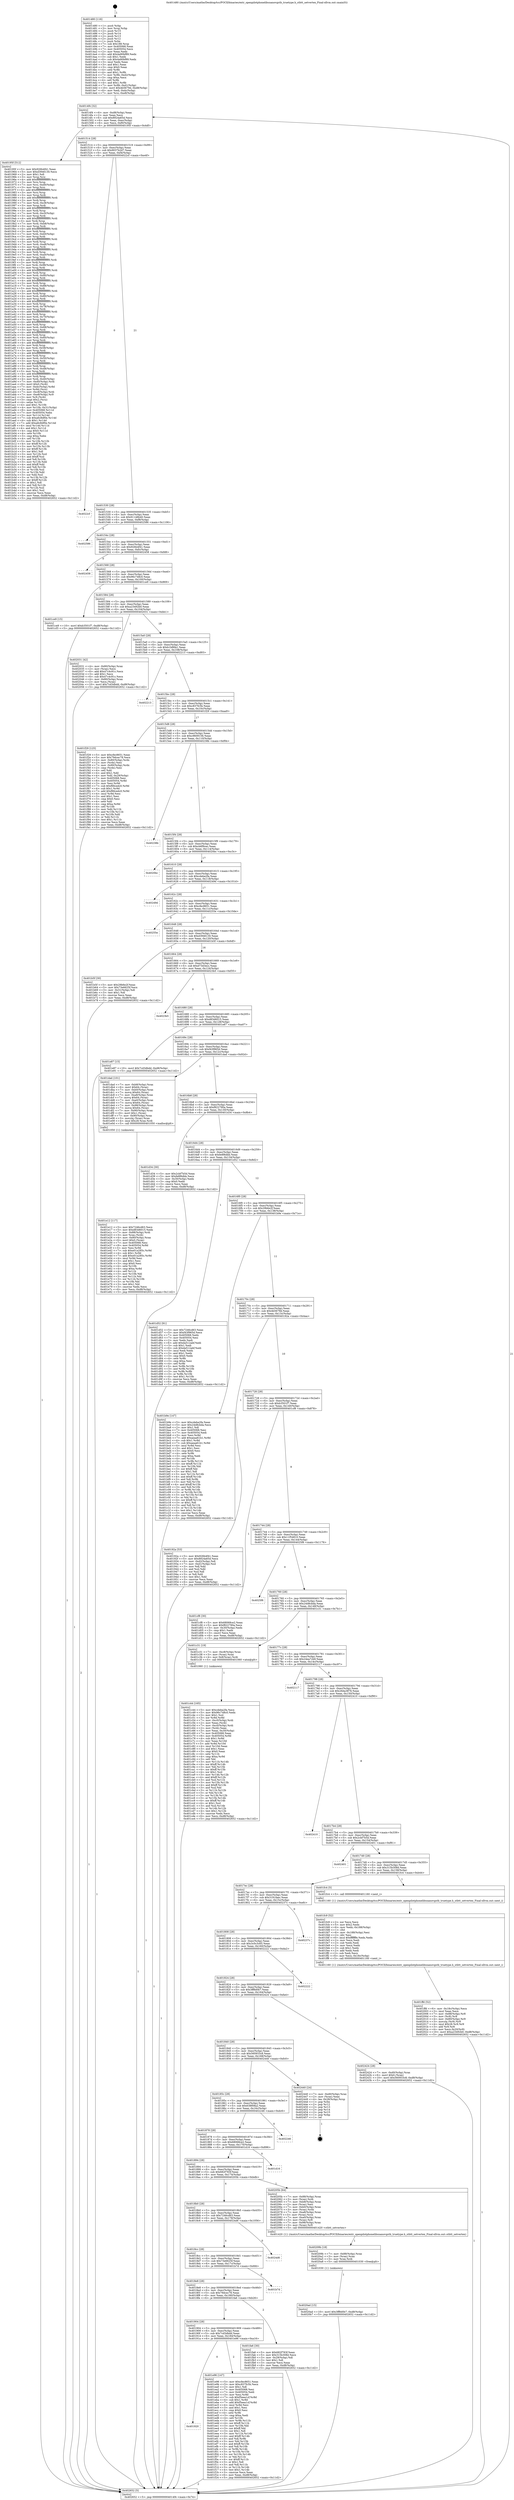 digraph "0x401480" {
  label = "0x401480 (/mnt/c/Users/mathe/Desktop/tcc/POCII/binaries/extr_openpilotphonelibsnanovgstb_truetype.h_stbtt_setvertex_Final-ollvm.out::main(0))"
  labelloc = "t"
  node[shape=record]

  Entry [label="",width=0.3,height=0.3,shape=circle,fillcolor=black,style=filled]
  "0x4014f4" [label="{
     0x4014f4 [32]\l
     | [instrs]\l
     &nbsp;&nbsp;0x4014f4 \<+6\>: mov -0xd8(%rbp),%eax\l
     &nbsp;&nbsp;0x4014fa \<+2\>: mov %eax,%ecx\l
     &nbsp;&nbsp;0x4014fc \<+6\>: sub $0x8924a65d,%ecx\l
     &nbsp;&nbsp;0x401502 \<+6\>: mov %eax,-0xec(%rbp)\l
     &nbsp;&nbsp;0x401508 \<+6\>: mov %ecx,-0xf0(%rbp)\l
     &nbsp;&nbsp;0x40150e \<+6\>: je 000000000040195f \<main+0x4df\>\l
  }"]
  "0x40195f" [label="{
     0x40195f [512]\l
     | [instrs]\l
     &nbsp;&nbsp;0x40195f \<+5\>: mov $0x926b4f41,%eax\l
     &nbsp;&nbsp;0x401964 \<+5\>: mov $0xd3946130,%ecx\l
     &nbsp;&nbsp;0x401969 \<+2\>: mov $0x1,%dl\l
     &nbsp;&nbsp;0x40196b \<+3\>: mov %rsp,%rsi\l
     &nbsp;&nbsp;0x40196e \<+4\>: add $0xfffffffffffffff0,%rsi\l
     &nbsp;&nbsp;0x401972 \<+3\>: mov %rsi,%rsp\l
     &nbsp;&nbsp;0x401975 \<+7\>: mov %rsi,-0xd0(%rbp)\l
     &nbsp;&nbsp;0x40197c \<+3\>: mov %rsp,%rsi\l
     &nbsp;&nbsp;0x40197f \<+4\>: add $0xfffffffffffffff0,%rsi\l
     &nbsp;&nbsp;0x401983 \<+3\>: mov %rsi,%rsp\l
     &nbsp;&nbsp;0x401986 \<+3\>: mov %rsp,%rdi\l
     &nbsp;&nbsp;0x401989 \<+4\>: add $0xfffffffffffffff0,%rdi\l
     &nbsp;&nbsp;0x40198d \<+3\>: mov %rdi,%rsp\l
     &nbsp;&nbsp;0x401990 \<+7\>: mov %rdi,-0xc8(%rbp)\l
     &nbsp;&nbsp;0x401997 \<+3\>: mov %rsp,%rdi\l
     &nbsp;&nbsp;0x40199a \<+4\>: add $0xfffffffffffffff0,%rdi\l
     &nbsp;&nbsp;0x40199e \<+3\>: mov %rdi,%rsp\l
     &nbsp;&nbsp;0x4019a1 \<+7\>: mov %rdi,-0xc0(%rbp)\l
     &nbsp;&nbsp;0x4019a8 \<+3\>: mov %rsp,%rdi\l
     &nbsp;&nbsp;0x4019ab \<+4\>: add $0xfffffffffffffff0,%rdi\l
     &nbsp;&nbsp;0x4019af \<+3\>: mov %rdi,%rsp\l
     &nbsp;&nbsp;0x4019b2 \<+7\>: mov %rdi,-0xb8(%rbp)\l
     &nbsp;&nbsp;0x4019b9 \<+3\>: mov %rsp,%rdi\l
     &nbsp;&nbsp;0x4019bc \<+4\>: add $0xfffffffffffffff0,%rdi\l
     &nbsp;&nbsp;0x4019c0 \<+3\>: mov %rdi,%rsp\l
     &nbsp;&nbsp;0x4019c3 \<+7\>: mov %rdi,-0xb0(%rbp)\l
     &nbsp;&nbsp;0x4019ca \<+3\>: mov %rsp,%rdi\l
     &nbsp;&nbsp;0x4019cd \<+4\>: add $0xfffffffffffffff0,%rdi\l
     &nbsp;&nbsp;0x4019d1 \<+3\>: mov %rdi,%rsp\l
     &nbsp;&nbsp;0x4019d4 \<+7\>: mov %rdi,-0xa8(%rbp)\l
     &nbsp;&nbsp;0x4019db \<+3\>: mov %rsp,%rdi\l
     &nbsp;&nbsp;0x4019de \<+4\>: add $0xfffffffffffffff0,%rdi\l
     &nbsp;&nbsp;0x4019e2 \<+3\>: mov %rdi,%rsp\l
     &nbsp;&nbsp;0x4019e5 \<+7\>: mov %rdi,-0xa0(%rbp)\l
     &nbsp;&nbsp;0x4019ec \<+3\>: mov %rsp,%rdi\l
     &nbsp;&nbsp;0x4019ef \<+4\>: add $0xfffffffffffffff0,%rdi\l
     &nbsp;&nbsp;0x4019f3 \<+3\>: mov %rdi,%rsp\l
     &nbsp;&nbsp;0x4019f6 \<+7\>: mov %rdi,-0x98(%rbp)\l
     &nbsp;&nbsp;0x4019fd \<+3\>: mov %rsp,%rdi\l
     &nbsp;&nbsp;0x401a00 \<+4\>: add $0xfffffffffffffff0,%rdi\l
     &nbsp;&nbsp;0x401a04 \<+3\>: mov %rdi,%rsp\l
     &nbsp;&nbsp;0x401a07 \<+7\>: mov %rdi,-0x90(%rbp)\l
     &nbsp;&nbsp;0x401a0e \<+3\>: mov %rsp,%rdi\l
     &nbsp;&nbsp;0x401a11 \<+4\>: add $0xfffffffffffffff0,%rdi\l
     &nbsp;&nbsp;0x401a15 \<+3\>: mov %rdi,%rsp\l
     &nbsp;&nbsp;0x401a18 \<+7\>: mov %rdi,-0x88(%rbp)\l
     &nbsp;&nbsp;0x401a1f \<+3\>: mov %rsp,%rdi\l
     &nbsp;&nbsp;0x401a22 \<+4\>: add $0xfffffffffffffff0,%rdi\l
     &nbsp;&nbsp;0x401a26 \<+3\>: mov %rdi,%rsp\l
     &nbsp;&nbsp;0x401a29 \<+4\>: mov %rdi,-0x80(%rbp)\l
     &nbsp;&nbsp;0x401a2d \<+3\>: mov %rsp,%rdi\l
     &nbsp;&nbsp;0x401a30 \<+4\>: add $0xfffffffffffffff0,%rdi\l
     &nbsp;&nbsp;0x401a34 \<+3\>: mov %rdi,%rsp\l
     &nbsp;&nbsp;0x401a37 \<+4\>: mov %rdi,-0x78(%rbp)\l
     &nbsp;&nbsp;0x401a3b \<+3\>: mov %rsp,%rdi\l
     &nbsp;&nbsp;0x401a3e \<+4\>: add $0xfffffffffffffff0,%rdi\l
     &nbsp;&nbsp;0x401a42 \<+3\>: mov %rdi,%rsp\l
     &nbsp;&nbsp;0x401a45 \<+4\>: mov %rdi,-0x70(%rbp)\l
     &nbsp;&nbsp;0x401a49 \<+3\>: mov %rsp,%rdi\l
     &nbsp;&nbsp;0x401a4c \<+4\>: add $0xfffffffffffffff0,%rdi\l
     &nbsp;&nbsp;0x401a50 \<+3\>: mov %rdi,%rsp\l
     &nbsp;&nbsp;0x401a53 \<+4\>: mov %rdi,-0x68(%rbp)\l
     &nbsp;&nbsp;0x401a57 \<+3\>: mov %rsp,%rdi\l
     &nbsp;&nbsp;0x401a5a \<+4\>: add $0xfffffffffffffff0,%rdi\l
     &nbsp;&nbsp;0x401a5e \<+3\>: mov %rdi,%rsp\l
     &nbsp;&nbsp;0x401a61 \<+4\>: mov %rdi,-0x60(%rbp)\l
     &nbsp;&nbsp;0x401a65 \<+3\>: mov %rsp,%rdi\l
     &nbsp;&nbsp;0x401a68 \<+4\>: add $0xfffffffffffffff0,%rdi\l
     &nbsp;&nbsp;0x401a6c \<+3\>: mov %rdi,%rsp\l
     &nbsp;&nbsp;0x401a6f \<+4\>: mov %rdi,-0x58(%rbp)\l
     &nbsp;&nbsp;0x401a73 \<+3\>: mov %rsp,%rdi\l
     &nbsp;&nbsp;0x401a76 \<+4\>: add $0xfffffffffffffff0,%rdi\l
     &nbsp;&nbsp;0x401a7a \<+3\>: mov %rdi,%rsp\l
     &nbsp;&nbsp;0x401a7d \<+4\>: mov %rdi,-0x50(%rbp)\l
     &nbsp;&nbsp;0x401a81 \<+3\>: mov %rsp,%rdi\l
     &nbsp;&nbsp;0x401a84 \<+4\>: add $0xfffffffffffffff0,%rdi\l
     &nbsp;&nbsp;0x401a88 \<+3\>: mov %rdi,%rsp\l
     &nbsp;&nbsp;0x401a8b \<+4\>: mov %rdi,-0x48(%rbp)\l
     &nbsp;&nbsp;0x401a8f \<+3\>: mov %rsp,%rdi\l
     &nbsp;&nbsp;0x401a92 \<+4\>: add $0xfffffffffffffff0,%rdi\l
     &nbsp;&nbsp;0x401a96 \<+3\>: mov %rdi,%rsp\l
     &nbsp;&nbsp;0x401a99 \<+4\>: mov %rdi,-0x40(%rbp)\l
     &nbsp;&nbsp;0x401a9d \<+7\>: mov -0xd0(%rbp),%rdi\l
     &nbsp;&nbsp;0x401aa4 \<+6\>: movl $0x0,(%rdi)\l
     &nbsp;&nbsp;0x401aaa \<+7\>: mov -0xdc(%rbp),%r8d\l
     &nbsp;&nbsp;0x401ab1 \<+3\>: mov %r8d,(%rsi)\l
     &nbsp;&nbsp;0x401ab4 \<+7\>: mov -0xc8(%rbp),%rdi\l
     &nbsp;&nbsp;0x401abb \<+7\>: mov -0xe8(%rbp),%r9\l
     &nbsp;&nbsp;0x401ac2 \<+3\>: mov %r9,(%rdi)\l
     &nbsp;&nbsp;0x401ac5 \<+3\>: cmpl $0x2,(%rsi)\l
     &nbsp;&nbsp;0x401ac8 \<+4\>: setne %r10b\l
     &nbsp;&nbsp;0x401acc \<+4\>: and $0x1,%r10b\l
     &nbsp;&nbsp;0x401ad0 \<+4\>: mov %r10b,-0x31(%rbp)\l
     &nbsp;&nbsp;0x401ad4 \<+8\>: mov 0x405068,%r11d\l
     &nbsp;&nbsp;0x401adc \<+7\>: mov 0x405054,%ebx\l
     &nbsp;&nbsp;0x401ae3 \<+3\>: mov %r11d,%r14d\l
     &nbsp;&nbsp;0x401ae6 \<+7\>: sub $0xa6c8df0e,%r14d\l
     &nbsp;&nbsp;0x401aed \<+4\>: sub $0x1,%r14d\l
     &nbsp;&nbsp;0x401af1 \<+7\>: add $0xa6c8df0e,%r14d\l
     &nbsp;&nbsp;0x401af8 \<+4\>: imul %r14d,%r11d\l
     &nbsp;&nbsp;0x401afc \<+4\>: and $0x1,%r11d\l
     &nbsp;&nbsp;0x401b00 \<+4\>: cmp $0x0,%r11d\l
     &nbsp;&nbsp;0x401b04 \<+4\>: sete %r10b\l
     &nbsp;&nbsp;0x401b08 \<+3\>: cmp $0xa,%ebx\l
     &nbsp;&nbsp;0x401b0b \<+4\>: setl %r15b\l
     &nbsp;&nbsp;0x401b0f \<+3\>: mov %r10b,%r12b\l
     &nbsp;&nbsp;0x401b12 \<+4\>: xor $0xff,%r12b\l
     &nbsp;&nbsp;0x401b16 \<+3\>: mov %r15b,%r13b\l
     &nbsp;&nbsp;0x401b19 \<+4\>: xor $0xff,%r13b\l
     &nbsp;&nbsp;0x401b1d \<+3\>: xor $0x1,%dl\l
     &nbsp;&nbsp;0x401b20 \<+3\>: mov %r12b,%sil\l
     &nbsp;&nbsp;0x401b23 \<+4\>: and $0xff,%sil\l
     &nbsp;&nbsp;0x401b27 \<+3\>: and %dl,%r10b\l
     &nbsp;&nbsp;0x401b2a \<+3\>: mov %r13b,%dil\l
     &nbsp;&nbsp;0x401b2d \<+4\>: and $0xff,%dil\l
     &nbsp;&nbsp;0x401b31 \<+3\>: and %dl,%r15b\l
     &nbsp;&nbsp;0x401b34 \<+3\>: or %r10b,%sil\l
     &nbsp;&nbsp;0x401b37 \<+3\>: or %r15b,%dil\l
     &nbsp;&nbsp;0x401b3a \<+3\>: xor %dil,%sil\l
     &nbsp;&nbsp;0x401b3d \<+3\>: or %r13b,%r12b\l
     &nbsp;&nbsp;0x401b40 \<+4\>: xor $0xff,%r12b\l
     &nbsp;&nbsp;0x401b44 \<+3\>: or $0x1,%dl\l
     &nbsp;&nbsp;0x401b47 \<+3\>: and %dl,%r12b\l
     &nbsp;&nbsp;0x401b4a \<+3\>: or %r12b,%sil\l
     &nbsp;&nbsp;0x401b4d \<+4\>: test $0x1,%sil\l
     &nbsp;&nbsp;0x401b51 \<+3\>: cmovne %ecx,%eax\l
     &nbsp;&nbsp;0x401b54 \<+6\>: mov %eax,-0xd8(%rbp)\l
     &nbsp;&nbsp;0x401b5a \<+5\>: jmp 0000000000402652 \<main+0x11d2\>\l
  }"]
  "0x401514" [label="{
     0x401514 [28]\l
     | [instrs]\l
     &nbsp;&nbsp;0x401514 \<+5\>: jmp 0000000000401519 \<main+0x99\>\l
     &nbsp;&nbsp;0x401519 \<+6\>: mov -0xec(%rbp),%eax\l
     &nbsp;&nbsp;0x40151f \<+5\>: sub $0x9037b2d7,%eax\l
     &nbsp;&nbsp;0x401524 \<+6\>: mov %eax,-0xf4(%rbp)\l
     &nbsp;&nbsp;0x40152a \<+6\>: je 00000000004022cf \<main+0xe4f\>\l
  }"]
  Exit [label="",width=0.3,height=0.3,shape=circle,fillcolor=black,style=filled,peripheries=2]
  "0x4022cf" [label="{
     0x4022cf\l
  }", style=dashed]
  "0x401530" [label="{
     0x401530 [28]\l
     | [instrs]\l
     &nbsp;&nbsp;0x401530 \<+5\>: jmp 0000000000401535 \<main+0xb5\>\l
     &nbsp;&nbsp;0x401535 \<+6\>: mov -0xec(%rbp),%eax\l
     &nbsp;&nbsp;0x40153b \<+5\>: sub $0x91148b40,%eax\l
     &nbsp;&nbsp;0x401540 \<+6\>: mov %eax,-0xf8(%rbp)\l
     &nbsp;&nbsp;0x401546 \<+6\>: je 0000000000402586 \<main+0x1106\>\l
  }"]
  "0x4020ad" [label="{
     0x4020ad [15]\l
     | [instrs]\l
     &nbsp;&nbsp;0x4020ad \<+10\>: movl $0x3ff8d0b7,-0xd8(%rbp)\l
     &nbsp;&nbsp;0x4020b7 \<+5\>: jmp 0000000000402652 \<main+0x11d2\>\l
  }"]
  "0x402586" [label="{
     0x402586\l
  }", style=dashed]
  "0x40154c" [label="{
     0x40154c [28]\l
     | [instrs]\l
     &nbsp;&nbsp;0x40154c \<+5\>: jmp 0000000000401551 \<main+0xd1\>\l
     &nbsp;&nbsp;0x401551 \<+6\>: mov -0xec(%rbp),%eax\l
     &nbsp;&nbsp;0x401557 \<+5\>: sub $0x926b4f41,%eax\l
     &nbsp;&nbsp;0x40155c \<+6\>: mov %eax,-0xfc(%rbp)\l
     &nbsp;&nbsp;0x401562 \<+6\>: je 0000000000402458 \<main+0xfd8\>\l
  }"]
  "0x40209b" [label="{
     0x40209b [18]\l
     | [instrs]\l
     &nbsp;&nbsp;0x40209b \<+7\>: mov -0x88(%rbp),%rax\l
     &nbsp;&nbsp;0x4020a2 \<+3\>: mov (%rax),%rax\l
     &nbsp;&nbsp;0x4020a5 \<+3\>: mov %rax,%rdi\l
     &nbsp;&nbsp;0x4020a8 \<+5\>: call 0000000000401030 \<free@plt\>\l
     | [calls]\l
     &nbsp;&nbsp;0x401030 \{1\} (unknown)\l
  }"]
  "0x402458" [label="{
     0x402458\l
  }", style=dashed]
  "0x401568" [label="{
     0x401568 [28]\l
     | [instrs]\l
     &nbsp;&nbsp;0x401568 \<+5\>: jmp 000000000040156d \<main+0xed\>\l
     &nbsp;&nbsp;0x40156d \<+6\>: mov -0xec(%rbp),%eax\l
     &nbsp;&nbsp;0x401573 \<+5\>: sub $0x96c748c0,%eax\l
     &nbsp;&nbsp;0x401578 \<+6\>: mov %eax,-0x100(%rbp)\l
     &nbsp;&nbsp;0x40157e \<+6\>: je 0000000000401ce9 \<main+0x869\>\l
  }"]
  "0x401ffd" [label="{
     0x401ffd [52]\l
     | [instrs]\l
     &nbsp;&nbsp;0x401ffd \<+6\>: mov -0x18c(%rbp),%ecx\l
     &nbsp;&nbsp;0x402003 \<+3\>: imul %eax,%ecx\l
     &nbsp;&nbsp;0x402006 \<+7\>: mov -0x88(%rbp),%r8\l
     &nbsp;&nbsp;0x40200d \<+3\>: mov (%r8),%r8\l
     &nbsp;&nbsp;0x402010 \<+4\>: mov -0x80(%rbp),%r9\l
     &nbsp;&nbsp;0x402014 \<+3\>: movslq (%r9),%r9\l
     &nbsp;&nbsp;0x402017 \<+4\>: imul $0x28,%r9,%r9\l
     &nbsp;&nbsp;0x40201b \<+3\>: add %r9,%r8\l
     &nbsp;&nbsp;0x40201e \<+4\>: mov %ecx,0x20(%r8)\l
     &nbsp;&nbsp;0x402022 \<+10\>: movl $0xa23492b0,-0xd8(%rbp)\l
     &nbsp;&nbsp;0x40202c \<+5\>: jmp 0000000000402652 \<main+0x11d2\>\l
  }"]
  "0x401ce9" [label="{
     0x401ce9 [15]\l
     | [instrs]\l
     &nbsp;&nbsp;0x401ce9 \<+10\>: movl $0xb3501f7,-0xd8(%rbp)\l
     &nbsp;&nbsp;0x401cf3 \<+5\>: jmp 0000000000402652 \<main+0x11d2\>\l
  }"]
  "0x401584" [label="{
     0x401584 [28]\l
     | [instrs]\l
     &nbsp;&nbsp;0x401584 \<+5\>: jmp 0000000000401589 \<main+0x109\>\l
     &nbsp;&nbsp;0x401589 \<+6\>: mov -0xec(%rbp),%eax\l
     &nbsp;&nbsp;0x40158f \<+5\>: sub $0xa23492b0,%eax\l
     &nbsp;&nbsp;0x401594 \<+6\>: mov %eax,-0x104(%rbp)\l
     &nbsp;&nbsp;0x40159a \<+6\>: je 0000000000402031 \<main+0xbb1\>\l
  }"]
  "0x401fc9" [label="{
     0x401fc9 [52]\l
     | [instrs]\l
     &nbsp;&nbsp;0x401fc9 \<+2\>: xor %ecx,%ecx\l
     &nbsp;&nbsp;0x401fcb \<+5\>: mov $0x2,%edx\l
     &nbsp;&nbsp;0x401fd0 \<+6\>: mov %edx,-0x188(%rbp)\l
     &nbsp;&nbsp;0x401fd6 \<+1\>: cltd\l
     &nbsp;&nbsp;0x401fd7 \<+6\>: mov -0x188(%rbp),%esi\l
     &nbsp;&nbsp;0x401fdd \<+2\>: idiv %esi\l
     &nbsp;&nbsp;0x401fdf \<+6\>: imul $0xfffffffe,%edx,%edx\l
     &nbsp;&nbsp;0x401fe5 \<+2\>: mov %ecx,%edi\l
     &nbsp;&nbsp;0x401fe7 \<+2\>: sub %edx,%edi\l
     &nbsp;&nbsp;0x401fe9 \<+2\>: mov %ecx,%edx\l
     &nbsp;&nbsp;0x401feb \<+3\>: sub $0x1,%edx\l
     &nbsp;&nbsp;0x401fee \<+2\>: add %edx,%edi\l
     &nbsp;&nbsp;0x401ff0 \<+2\>: sub %edi,%ecx\l
     &nbsp;&nbsp;0x401ff2 \<+6\>: mov %ecx,-0x18c(%rbp)\l
     &nbsp;&nbsp;0x401ff8 \<+5\>: call 0000000000401160 \<next_i\>\l
     | [calls]\l
     &nbsp;&nbsp;0x401160 \{1\} (/mnt/c/Users/mathe/Desktop/tcc/POCII/binaries/extr_openpilotphonelibsnanovgstb_truetype.h_stbtt_setvertex_Final-ollvm.out::next_i)\l
  }"]
  "0x402031" [label="{
     0x402031 [42]\l
     | [instrs]\l
     &nbsp;&nbsp;0x402031 \<+4\>: mov -0x80(%rbp),%rax\l
     &nbsp;&nbsp;0x402035 \<+2\>: mov (%rax),%ecx\l
     &nbsp;&nbsp;0x402037 \<+6\>: add $0x47c4c91c,%ecx\l
     &nbsp;&nbsp;0x40203d \<+3\>: add $0x1,%ecx\l
     &nbsp;&nbsp;0x402040 \<+6\>: sub $0x47c4c91c,%ecx\l
     &nbsp;&nbsp;0x402046 \<+4\>: mov -0x80(%rbp),%rax\l
     &nbsp;&nbsp;0x40204a \<+2\>: mov %ecx,(%rax)\l
     &nbsp;&nbsp;0x40204c \<+10\>: movl $0x7cd3dbdd,-0xd8(%rbp)\l
     &nbsp;&nbsp;0x402056 \<+5\>: jmp 0000000000402652 \<main+0x11d2\>\l
  }"]
  "0x4015a0" [label="{
     0x4015a0 [28]\l
     | [instrs]\l
     &nbsp;&nbsp;0x4015a0 \<+5\>: jmp 00000000004015a5 \<main+0x125\>\l
     &nbsp;&nbsp;0x4015a5 \<+6\>: mov -0xec(%rbp),%eax\l
     &nbsp;&nbsp;0x4015ab \<+5\>: sub $0xb1bf6fa1,%eax\l
     &nbsp;&nbsp;0x4015b0 \<+6\>: mov %eax,-0x108(%rbp)\l
     &nbsp;&nbsp;0x4015b6 \<+6\>: je 0000000000402213 \<main+0xd93\>\l
  }"]
  "0x401920" [label="{
     0x401920\l
  }", style=dashed]
  "0x402213" [label="{
     0x402213\l
  }", style=dashed]
  "0x4015bc" [label="{
     0x4015bc [28]\l
     | [instrs]\l
     &nbsp;&nbsp;0x4015bc \<+5\>: jmp 00000000004015c1 \<main+0x141\>\l
     &nbsp;&nbsp;0x4015c1 \<+6\>: mov -0xec(%rbp),%eax\l
     &nbsp;&nbsp;0x4015c7 \<+5\>: sub $0xc837fc5b,%eax\l
     &nbsp;&nbsp;0x4015cc \<+6\>: mov %eax,-0x10c(%rbp)\l
     &nbsp;&nbsp;0x4015d2 \<+6\>: je 0000000000401f29 \<main+0xaa9\>\l
  }"]
  "0x401e96" [label="{
     0x401e96 [147]\l
     | [instrs]\l
     &nbsp;&nbsp;0x401e96 \<+5\>: mov $0xcfec8651,%eax\l
     &nbsp;&nbsp;0x401e9b \<+5\>: mov $0xc837fc5b,%ecx\l
     &nbsp;&nbsp;0x401ea0 \<+2\>: mov $0x1,%dl\l
     &nbsp;&nbsp;0x401ea2 \<+7\>: mov 0x405068,%esi\l
     &nbsp;&nbsp;0x401ea9 \<+7\>: mov 0x405054,%edi\l
     &nbsp;&nbsp;0x401eb0 \<+3\>: mov %esi,%r8d\l
     &nbsp;&nbsp;0x401eb3 \<+7\>: sub $0xf5eea1cf,%r8d\l
     &nbsp;&nbsp;0x401eba \<+4\>: sub $0x1,%r8d\l
     &nbsp;&nbsp;0x401ebe \<+7\>: add $0xf5eea1cf,%r8d\l
     &nbsp;&nbsp;0x401ec5 \<+4\>: imul %r8d,%esi\l
     &nbsp;&nbsp;0x401ec9 \<+3\>: and $0x1,%esi\l
     &nbsp;&nbsp;0x401ecc \<+3\>: cmp $0x0,%esi\l
     &nbsp;&nbsp;0x401ecf \<+4\>: sete %r9b\l
     &nbsp;&nbsp;0x401ed3 \<+3\>: cmp $0xa,%edi\l
     &nbsp;&nbsp;0x401ed6 \<+4\>: setl %r10b\l
     &nbsp;&nbsp;0x401eda \<+3\>: mov %r9b,%r11b\l
     &nbsp;&nbsp;0x401edd \<+4\>: xor $0xff,%r11b\l
     &nbsp;&nbsp;0x401ee1 \<+3\>: mov %r10b,%bl\l
     &nbsp;&nbsp;0x401ee4 \<+3\>: xor $0xff,%bl\l
     &nbsp;&nbsp;0x401ee7 \<+3\>: xor $0x1,%dl\l
     &nbsp;&nbsp;0x401eea \<+3\>: mov %r11b,%r14b\l
     &nbsp;&nbsp;0x401eed \<+4\>: and $0xff,%r14b\l
     &nbsp;&nbsp;0x401ef1 \<+3\>: and %dl,%r9b\l
     &nbsp;&nbsp;0x401ef4 \<+3\>: mov %bl,%r15b\l
     &nbsp;&nbsp;0x401ef7 \<+4\>: and $0xff,%r15b\l
     &nbsp;&nbsp;0x401efb \<+3\>: and %dl,%r10b\l
     &nbsp;&nbsp;0x401efe \<+3\>: or %r9b,%r14b\l
     &nbsp;&nbsp;0x401f01 \<+3\>: or %r10b,%r15b\l
     &nbsp;&nbsp;0x401f04 \<+3\>: xor %r15b,%r14b\l
     &nbsp;&nbsp;0x401f07 \<+3\>: or %bl,%r11b\l
     &nbsp;&nbsp;0x401f0a \<+4\>: xor $0xff,%r11b\l
     &nbsp;&nbsp;0x401f0e \<+3\>: or $0x1,%dl\l
     &nbsp;&nbsp;0x401f11 \<+3\>: and %dl,%r11b\l
     &nbsp;&nbsp;0x401f14 \<+3\>: or %r11b,%r14b\l
     &nbsp;&nbsp;0x401f17 \<+4\>: test $0x1,%r14b\l
     &nbsp;&nbsp;0x401f1b \<+3\>: cmovne %ecx,%eax\l
     &nbsp;&nbsp;0x401f1e \<+6\>: mov %eax,-0xd8(%rbp)\l
     &nbsp;&nbsp;0x401f24 \<+5\>: jmp 0000000000402652 \<main+0x11d2\>\l
  }"]
  "0x401f29" [label="{
     0x401f29 [125]\l
     | [instrs]\l
     &nbsp;&nbsp;0x401f29 \<+5\>: mov $0xcfec8651,%eax\l
     &nbsp;&nbsp;0x401f2e \<+5\>: mov $0x79dcec78,%ecx\l
     &nbsp;&nbsp;0x401f33 \<+4\>: mov -0x80(%rbp),%rdx\l
     &nbsp;&nbsp;0x401f37 \<+2\>: mov (%rdx),%esi\l
     &nbsp;&nbsp;0x401f39 \<+7\>: mov -0x90(%rbp),%rdx\l
     &nbsp;&nbsp;0x401f40 \<+2\>: cmp (%rdx),%esi\l
     &nbsp;&nbsp;0x401f42 \<+4\>: setl %dil\l
     &nbsp;&nbsp;0x401f46 \<+4\>: and $0x1,%dil\l
     &nbsp;&nbsp;0x401f4a \<+4\>: mov %dil,-0x29(%rbp)\l
     &nbsp;&nbsp;0x401f4e \<+7\>: mov 0x405068,%esi\l
     &nbsp;&nbsp;0x401f55 \<+8\>: mov 0x405054,%r8d\l
     &nbsp;&nbsp;0x401f5d \<+3\>: mov %esi,%r9d\l
     &nbsp;&nbsp;0x401f60 \<+7\>: sub $0xf66cedc0,%r9d\l
     &nbsp;&nbsp;0x401f67 \<+4\>: sub $0x1,%r9d\l
     &nbsp;&nbsp;0x401f6b \<+7\>: add $0xf66cedc0,%r9d\l
     &nbsp;&nbsp;0x401f72 \<+4\>: imul %r9d,%esi\l
     &nbsp;&nbsp;0x401f76 \<+3\>: and $0x1,%esi\l
     &nbsp;&nbsp;0x401f79 \<+3\>: cmp $0x0,%esi\l
     &nbsp;&nbsp;0x401f7c \<+4\>: sete %dil\l
     &nbsp;&nbsp;0x401f80 \<+4\>: cmp $0xa,%r8d\l
     &nbsp;&nbsp;0x401f84 \<+4\>: setl %r10b\l
     &nbsp;&nbsp;0x401f88 \<+3\>: mov %dil,%r11b\l
     &nbsp;&nbsp;0x401f8b \<+3\>: and %r10b,%r11b\l
     &nbsp;&nbsp;0x401f8e \<+3\>: xor %r10b,%dil\l
     &nbsp;&nbsp;0x401f91 \<+3\>: or %dil,%r11b\l
     &nbsp;&nbsp;0x401f94 \<+4\>: test $0x1,%r11b\l
     &nbsp;&nbsp;0x401f98 \<+3\>: cmovne %ecx,%eax\l
     &nbsp;&nbsp;0x401f9b \<+6\>: mov %eax,-0xd8(%rbp)\l
     &nbsp;&nbsp;0x401fa1 \<+5\>: jmp 0000000000402652 \<main+0x11d2\>\l
  }"]
  "0x4015d8" [label="{
     0x4015d8 [28]\l
     | [instrs]\l
     &nbsp;&nbsp;0x4015d8 \<+5\>: jmp 00000000004015dd \<main+0x15d\>\l
     &nbsp;&nbsp;0x4015dd \<+6\>: mov -0xec(%rbp),%eax\l
     &nbsp;&nbsp;0x4015e3 \<+5\>: sub $0xc9609156,%eax\l
     &nbsp;&nbsp;0x4015e8 \<+6\>: mov %eax,-0x110(%rbp)\l
     &nbsp;&nbsp;0x4015ee \<+6\>: je 000000000040238b \<main+0xf0b\>\l
  }"]
  "0x401904" [label="{
     0x401904 [28]\l
     | [instrs]\l
     &nbsp;&nbsp;0x401904 \<+5\>: jmp 0000000000401909 \<main+0x489\>\l
     &nbsp;&nbsp;0x401909 \<+6\>: mov -0xec(%rbp),%eax\l
     &nbsp;&nbsp;0x40190f \<+5\>: sub $0x7cd3dbdd,%eax\l
     &nbsp;&nbsp;0x401914 \<+6\>: mov %eax,-0x184(%rbp)\l
     &nbsp;&nbsp;0x40191a \<+6\>: je 0000000000401e96 \<main+0xa16\>\l
  }"]
  "0x40238b" [label="{
     0x40238b\l
  }", style=dashed]
  "0x4015f4" [label="{
     0x4015f4 [28]\l
     | [instrs]\l
     &nbsp;&nbsp;0x4015f4 \<+5\>: jmp 00000000004015f9 \<main+0x179\>\l
     &nbsp;&nbsp;0x4015f9 \<+6\>: mov -0xec(%rbp),%eax\l
     &nbsp;&nbsp;0x4015ff \<+5\>: sub $0xcb6f9cec,%eax\l
     &nbsp;&nbsp;0x401604 \<+6\>: mov %eax,-0x114(%rbp)\l
     &nbsp;&nbsp;0x40160a \<+6\>: je 00000000004020bc \<main+0xc3c\>\l
  }"]
  "0x401fa6" [label="{
     0x401fa6 [30]\l
     | [instrs]\l
     &nbsp;&nbsp;0x401fa6 \<+5\>: mov $0x682f783f,%eax\l
     &nbsp;&nbsp;0x401fab \<+5\>: mov $0x315b308d,%ecx\l
     &nbsp;&nbsp;0x401fb0 \<+3\>: mov -0x29(%rbp),%dl\l
     &nbsp;&nbsp;0x401fb3 \<+3\>: test $0x1,%dl\l
     &nbsp;&nbsp;0x401fb6 \<+3\>: cmovne %ecx,%eax\l
     &nbsp;&nbsp;0x401fb9 \<+6\>: mov %eax,-0xd8(%rbp)\l
     &nbsp;&nbsp;0x401fbf \<+5\>: jmp 0000000000402652 \<main+0x11d2\>\l
  }"]
  "0x4020bc" [label="{
     0x4020bc\l
  }", style=dashed]
  "0x401610" [label="{
     0x401610 [28]\l
     | [instrs]\l
     &nbsp;&nbsp;0x401610 \<+5\>: jmp 0000000000401615 \<main+0x195\>\l
     &nbsp;&nbsp;0x401615 \<+6\>: mov -0xec(%rbp),%eax\l
     &nbsp;&nbsp;0x40161b \<+5\>: sub $0xcdeba2fa,%eax\l
     &nbsp;&nbsp;0x401620 \<+6\>: mov %eax,-0x118(%rbp)\l
     &nbsp;&nbsp;0x401626 \<+6\>: je 000000000040249d \<main+0x101d\>\l
  }"]
  "0x4018e8" [label="{
     0x4018e8 [28]\l
     | [instrs]\l
     &nbsp;&nbsp;0x4018e8 \<+5\>: jmp 00000000004018ed \<main+0x46d\>\l
     &nbsp;&nbsp;0x4018ed \<+6\>: mov -0xec(%rbp),%eax\l
     &nbsp;&nbsp;0x4018f3 \<+5\>: sub $0x79dcec78,%eax\l
     &nbsp;&nbsp;0x4018f8 \<+6\>: mov %eax,-0x180(%rbp)\l
     &nbsp;&nbsp;0x4018fe \<+6\>: je 0000000000401fa6 \<main+0xb26\>\l
  }"]
  "0x40249d" [label="{
     0x40249d\l
  }", style=dashed]
  "0x40162c" [label="{
     0x40162c [28]\l
     | [instrs]\l
     &nbsp;&nbsp;0x40162c \<+5\>: jmp 0000000000401631 \<main+0x1b1\>\l
     &nbsp;&nbsp;0x401631 \<+6\>: mov -0xec(%rbp),%eax\l
     &nbsp;&nbsp;0x401637 \<+5\>: sub $0xcfec8651,%eax\l
     &nbsp;&nbsp;0x40163c \<+6\>: mov %eax,-0x11c(%rbp)\l
     &nbsp;&nbsp;0x401642 \<+6\>: je 000000000040255e \<main+0x10de\>\l
  }"]
  "0x401b7d" [label="{
     0x401b7d\l
  }", style=dashed]
  "0x40255e" [label="{
     0x40255e\l
  }", style=dashed]
  "0x401648" [label="{
     0x401648 [28]\l
     | [instrs]\l
     &nbsp;&nbsp;0x401648 \<+5\>: jmp 000000000040164d \<main+0x1cd\>\l
     &nbsp;&nbsp;0x40164d \<+6\>: mov -0xec(%rbp),%eax\l
     &nbsp;&nbsp;0x401653 \<+5\>: sub $0xd3946130,%eax\l
     &nbsp;&nbsp;0x401658 \<+6\>: mov %eax,-0x120(%rbp)\l
     &nbsp;&nbsp;0x40165e \<+6\>: je 0000000000401b5f \<main+0x6df\>\l
  }"]
  "0x4018cc" [label="{
     0x4018cc [28]\l
     | [instrs]\l
     &nbsp;&nbsp;0x4018cc \<+5\>: jmp 00000000004018d1 \<main+0x451\>\l
     &nbsp;&nbsp;0x4018d1 \<+6\>: mov -0xec(%rbp),%eax\l
     &nbsp;&nbsp;0x4018d7 \<+5\>: sub $0x73e6625f,%eax\l
     &nbsp;&nbsp;0x4018dc \<+6\>: mov %eax,-0x17c(%rbp)\l
     &nbsp;&nbsp;0x4018e2 \<+6\>: je 0000000000401b7d \<main+0x6fd\>\l
  }"]
  "0x401b5f" [label="{
     0x401b5f [30]\l
     | [instrs]\l
     &nbsp;&nbsp;0x401b5f \<+5\>: mov $0x29b6e2f,%eax\l
     &nbsp;&nbsp;0x401b64 \<+5\>: mov $0x73e6625f,%ecx\l
     &nbsp;&nbsp;0x401b69 \<+3\>: mov -0x31(%rbp),%dl\l
     &nbsp;&nbsp;0x401b6c \<+3\>: test $0x1,%dl\l
     &nbsp;&nbsp;0x401b6f \<+3\>: cmovne %ecx,%eax\l
     &nbsp;&nbsp;0x401b72 \<+6\>: mov %eax,-0xd8(%rbp)\l
     &nbsp;&nbsp;0x401b78 \<+5\>: jmp 0000000000402652 \<main+0x11d2\>\l
  }"]
  "0x401664" [label="{
     0x401664 [28]\l
     | [instrs]\l
     &nbsp;&nbsp;0x401664 \<+5\>: jmp 0000000000401669 \<main+0x1e9\>\l
     &nbsp;&nbsp;0x401669 \<+6\>: mov -0xec(%rbp),%eax\l
     &nbsp;&nbsp;0x40166f \<+5\>: sub $0xd73d3ecc,%eax\l
     &nbsp;&nbsp;0x401674 \<+6\>: mov %eax,-0x124(%rbp)\l
     &nbsp;&nbsp;0x40167a \<+6\>: je 00000000004023b5 \<main+0xf35\>\l
  }"]
  "0x4024d6" [label="{
     0x4024d6\l
  }", style=dashed]
  "0x4023b5" [label="{
     0x4023b5\l
  }", style=dashed]
  "0x401680" [label="{
     0x401680 [28]\l
     | [instrs]\l
     &nbsp;&nbsp;0x401680 \<+5\>: jmp 0000000000401685 \<main+0x205\>\l
     &nbsp;&nbsp;0x401685 \<+6\>: mov -0xec(%rbp),%eax\l
     &nbsp;&nbsp;0x40168b \<+5\>: sub $0xd83d6015,%eax\l
     &nbsp;&nbsp;0x401690 \<+6\>: mov %eax,-0x128(%rbp)\l
     &nbsp;&nbsp;0x401696 \<+6\>: je 0000000000401e87 \<main+0xa07\>\l
  }"]
  "0x4018b0" [label="{
     0x4018b0 [28]\l
     | [instrs]\l
     &nbsp;&nbsp;0x4018b0 \<+5\>: jmp 00000000004018b5 \<main+0x435\>\l
     &nbsp;&nbsp;0x4018b5 \<+6\>: mov -0xec(%rbp),%eax\l
     &nbsp;&nbsp;0x4018bb \<+5\>: sub $0x7246cd63,%eax\l
     &nbsp;&nbsp;0x4018c0 \<+6\>: mov %eax,-0x178(%rbp)\l
     &nbsp;&nbsp;0x4018c6 \<+6\>: je 00000000004024d6 \<main+0x1056\>\l
  }"]
  "0x401e87" [label="{
     0x401e87 [15]\l
     | [instrs]\l
     &nbsp;&nbsp;0x401e87 \<+10\>: movl $0x7cd3dbdd,-0xd8(%rbp)\l
     &nbsp;&nbsp;0x401e91 \<+5\>: jmp 0000000000402652 \<main+0x11d2\>\l
  }"]
  "0x40169c" [label="{
     0x40169c [28]\l
     | [instrs]\l
     &nbsp;&nbsp;0x40169c \<+5\>: jmp 00000000004016a1 \<main+0x221\>\l
     &nbsp;&nbsp;0x4016a1 \<+6\>: mov -0xec(%rbp),%eax\l
     &nbsp;&nbsp;0x4016a7 \<+5\>: sub $0xf43f965d,%eax\l
     &nbsp;&nbsp;0x4016ac \<+6\>: mov %eax,-0x12c(%rbp)\l
     &nbsp;&nbsp;0x4016b2 \<+6\>: je 0000000000401dad \<main+0x92d\>\l
  }"]
  "0x40205b" [label="{
     0x40205b [64]\l
     | [instrs]\l
     &nbsp;&nbsp;0x40205b \<+7\>: mov -0x88(%rbp),%rax\l
     &nbsp;&nbsp;0x402062 \<+3\>: mov (%rax),%rdi\l
     &nbsp;&nbsp;0x402065 \<+7\>: mov -0xb8(%rbp),%rax\l
     &nbsp;&nbsp;0x40206c \<+2\>: mov (%rax),%esi\l
     &nbsp;&nbsp;0x40206e \<+7\>: mov -0xb0(%rbp),%rax\l
     &nbsp;&nbsp;0x402075 \<+3\>: mov (%rax),%rdx\l
     &nbsp;&nbsp;0x402078 \<+7\>: mov -0xa8(%rbp),%rax\l
     &nbsp;&nbsp;0x40207f \<+3\>: mov (%rax),%rcx\l
     &nbsp;&nbsp;0x402082 \<+7\>: mov -0xa0(%rbp),%rax\l
     &nbsp;&nbsp;0x402089 \<+3\>: mov (%rax),%r8\l
     &nbsp;&nbsp;0x40208c \<+7\>: mov -0x98(%rbp),%rax\l
     &nbsp;&nbsp;0x402093 \<+3\>: mov (%rax),%r9\l
     &nbsp;&nbsp;0x402096 \<+5\>: call 0000000000401420 \<stbtt_setvertex\>\l
     | [calls]\l
     &nbsp;&nbsp;0x401420 \{1\} (/mnt/c/Users/mathe/Desktop/tcc/POCII/binaries/extr_openpilotphonelibsnanovgstb_truetype.h_stbtt_setvertex_Final-ollvm.out::stbtt_setvertex)\l
  }"]
  "0x401dad" [label="{
     0x401dad [101]\l
     | [instrs]\l
     &nbsp;&nbsp;0x401dad \<+7\>: mov -0xb8(%rbp),%rax\l
     &nbsp;&nbsp;0x401db4 \<+6\>: movl $0x64,(%rax)\l
     &nbsp;&nbsp;0x401dba \<+7\>: mov -0xb0(%rbp),%rax\l
     &nbsp;&nbsp;0x401dc1 \<+7\>: movq $0x64,(%rax)\l
     &nbsp;&nbsp;0x401dc8 \<+7\>: mov -0xa8(%rbp),%rax\l
     &nbsp;&nbsp;0x401dcf \<+7\>: movq $0x64,(%rax)\l
     &nbsp;&nbsp;0x401dd6 \<+7\>: mov -0xa0(%rbp),%rax\l
     &nbsp;&nbsp;0x401ddd \<+7\>: movq $0x64,(%rax)\l
     &nbsp;&nbsp;0x401de4 \<+7\>: mov -0x98(%rbp),%rax\l
     &nbsp;&nbsp;0x401deb \<+7\>: movq $0x64,(%rax)\l
     &nbsp;&nbsp;0x401df2 \<+7\>: mov -0x90(%rbp),%rax\l
     &nbsp;&nbsp;0x401df9 \<+6\>: movl $0x1,(%rax)\l
     &nbsp;&nbsp;0x401dff \<+7\>: mov -0x90(%rbp),%rax\l
     &nbsp;&nbsp;0x401e06 \<+3\>: movslq (%rax),%rax\l
     &nbsp;&nbsp;0x401e09 \<+4\>: imul $0x28,%rax,%rdi\l
     &nbsp;&nbsp;0x401e0d \<+5\>: call 0000000000401050 \<malloc@plt\>\l
     | [calls]\l
     &nbsp;&nbsp;0x401050 \{1\} (unknown)\l
  }"]
  "0x4016b8" [label="{
     0x4016b8 [28]\l
     | [instrs]\l
     &nbsp;&nbsp;0x4016b8 \<+5\>: jmp 00000000004016bd \<main+0x23d\>\l
     &nbsp;&nbsp;0x4016bd \<+6\>: mov -0xec(%rbp),%eax\l
     &nbsp;&nbsp;0x4016c3 \<+5\>: sub $0xf822790a,%eax\l
     &nbsp;&nbsp;0x4016c8 \<+6\>: mov %eax,-0x130(%rbp)\l
     &nbsp;&nbsp;0x4016ce \<+6\>: je 0000000000401d34 \<main+0x8b4\>\l
  }"]
  "0x401894" [label="{
     0x401894 [28]\l
     | [instrs]\l
     &nbsp;&nbsp;0x401894 \<+5\>: jmp 0000000000401899 \<main+0x419\>\l
     &nbsp;&nbsp;0x401899 \<+6\>: mov -0xec(%rbp),%eax\l
     &nbsp;&nbsp;0x40189f \<+5\>: sub $0x682f783f,%eax\l
     &nbsp;&nbsp;0x4018a4 \<+6\>: mov %eax,-0x174(%rbp)\l
     &nbsp;&nbsp;0x4018aa \<+6\>: je 000000000040205b \<main+0xbdb\>\l
  }"]
  "0x401d34" [label="{
     0x401d34 [30]\l
     | [instrs]\l
     &nbsp;&nbsp;0x401d34 \<+5\>: mov $0x2cbf7b5d,%eax\l
     &nbsp;&nbsp;0x401d39 \<+5\>: mov $0xfe8f6dbb,%ecx\l
     &nbsp;&nbsp;0x401d3e \<+3\>: mov -0x30(%rbp),%edx\l
     &nbsp;&nbsp;0x401d41 \<+3\>: cmp $0x0,%edx\l
     &nbsp;&nbsp;0x401d44 \<+3\>: cmove %ecx,%eax\l
     &nbsp;&nbsp;0x401d47 \<+6\>: mov %eax,-0xd8(%rbp)\l
     &nbsp;&nbsp;0x401d4d \<+5\>: jmp 0000000000402652 \<main+0x11d2\>\l
  }"]
  "0x4016d4" [label="{
     0x4016d4 [28]\l
     | [instrs]\l
     &nbsp;&nbsp;0x4016d4 \<+5\>: jmp 00000000004016d9 \<main+0x259\>\l
     &nbsp;&nbsp;0x4016d9 \<+6\>: mov -0xec(%rbp),%eax\l
     &nbsp;&nbsp;0x4016df \<+5\>: sub $0xfe8f6dbb,%eax\l
     &nbsp;&nbsp;0x4016e4 \<+6\>: mov %eax,-0x134(%rbp)\l
     &nbsp;&nbsp;0x4016ea \<+6\>: je 0000000000401d52 \<main+0x8d2\>\l
  }"]
  "0x401d16" [label="{
     0x401d16\l
  }", style=dashed]
  "0x401d52" [label="{
     0x401d52 [91]\l
     | [instrs]\l
     &nbsp;&nbsp;0x401d52 \<+5\>: mov $0x7246cd63,%eax\l
     &nbsp;&nbsp;0x401d57 \<+5\>: mov $0xf43f965d,%ecx\l
     &nbsp;&nbsp;0x401d5c \<+7\>: mov 0x405068,%edx\l
     &nbsp;&nbsp;0x401d63 \<+7\>: mov 0x405054,%esi\l
     &nbsp;&nbsp;0x401d6a \<+2\>: mov %edx,%edi\l
     &nbsp;&nbsp;0x401d6c \<+6\>: add $0xda512abf,%edi\l
     &nbsp;&nbsp;0x401d72 \<+3\>: sub $0x1,%edi\l
     &nbsp;&nbsp;0x401d75 \<+6\>: sub $0xda512abf,%edi\l
     &nbsp;&nbsp;0x401d7b \<+3\>: imul %edi,%edx\l
     &nbsp;&nbsp;0x401d7e \<+3\>: and $0x1,%edx\l
     &nbsp;&nbsp;0x401d81 \<+3\>: cmp $0x0,%edx\l
     &nbsp;&nbsp;0x401d84 \<+4\>: sete %r8b\l
     &nbsp;&nbsp;0x401d88 \<+3\>: cmp $0xa,%esi\l
     &nbsp;&nbsp;0x401d8b \<+4\>: setl %r9b\l
     &nbsp;&nbsp;0x401d8f \<+3\>: mov %r8b,%r10b\l
     &nbsp;&nbsp;0x401d92 \<+3\>: and %r9b,%r10b\l
     &nbsp;&nbsp;0x401d95 \<+3\>: xor %r9b,%r8b\l
     &nbsp;&nbsp;0x401d98 \<+3\>: or %r8b,%r10b\l
     &nbsp;&nbsp;0x401d9b \<+4\>: test $0x1,%r10b\l
     &nbsp;&nbsp;0x401d9f \<+3\>: cmovne %ecx,%eax\l
     &nbsp;&nbsp;0x401da2 \<+6\>: mov %eax,-0xd8(%rbp)\l
     &nbsp;&nbsp;0x401da8 \<+5\>: jmp 0000000000402652 \<main+0x11d2\>\l
  }"]
  "0x4016f0" [label="{
     0x4016f0 [28]\l
     | [instrs]\l
     &nbsp;&nbsp;0x4016f0 \<+5\>: jmp 00000000004016f5 \<main+0x275\>\l
     &nbsp;&nbsp;0x4016f5 \<+6\>: mov -0xec(%rbp),%eax\l
     &nbsp;&nbsp;0x4016fb \<+5\>: sub $0x29b6e2f,%eax\l
     &nbsp;&nbsp;0x401700 \<+6\>: mov %eax,-0x138(%rbp)\l
     &nbsp;&nbsp;0x401706 \<+6\>: je 0000000000401b9e \<main+0x71e\>\l
  }"]
  "0x401878" [label="{
     0x401878 [28]\l
     | [instrs]\l
     &nbsp;&nbsp;0x401878 \<+5\>: jmp 000000000040187d \<main+0x3fd\>\l
     &nbsp;&nbsp;0x40187d \<+6\>: mov -0xec(%rbp),%eax\l
     &nbsp;&nbsp;0x401883 \<+5\>: sub $0x68068ce2,%eax\l
     &nbsp;&nbsp;0x401888 \<+6\>: mov %eax,-0x170(%rbp)\l
     &nbsp;&nbsp;0x40188e \<+6\>: je 0000000000401d16 \<main+0x896\>\l
  }"]
  "0x401b9e" [label="{
     0x401b9e [147]\l
     | [instrs]\l
     &nbsp;&nbsp;0x401b9e \<+5\>: mov $0xcdeba2fa,%eax\l
     &nbsp;&nbsp;0x401ba3 \<+5\>: mov $0x24d8cbda,%ecx\l
     &nbsp;&nbsp;0x401ba8 \<+2\>: mov $0x1,%dl\l
     &nbsp;&nbsp;0x401baa \<+7\>: mov 0x405068,%esi\l
     &nbsp;&nbsp;0x401bb1 \<+7\>: mov 0x405054,%edi\l
     &nbsp;&nbsp;0x401bb8 \<+3\>: mov %esi,%r8d\l
     &nbsp;&nbsp;0x401bbb \<+7\>: add $0xaeaa61b1,%r8d\l
     &nbsp;&nbsp;0x401bc2 \<+4\>: sub $0x1,%r8d\l
     &nbsp;&nbsp;0x401bc6 \<+7\>: sub $0xaeaa61b1,%r8d\l
     &nbsp;&nbsp;0x401bcd \<+4\>: imul %r8d,%esi\l
     &nbsp;&nbsp;0x401bd1 \<+3\>: and $0x1,%esi\l
     &nbsp;&nbsp;0x401bd4 \<+3\>: cmp $0x0,%esi\l
     &nbsp;&nbsp;0x401bd7 \<+4\>: sete %r9b\l
     &nbsp;&nbsp;0x401bdb \<+3\>: cmp $0xa,%edi\l
     &nbsp;&nbsp;0x401bde \<+4\>: setl %r10b\l
     &nbsp;&nbsp;0x401be2 \<+3\>: mov %r9b,%r11b\l
     &nbsp;&nbsp;0x401be5 \<+4\>: xor $0xff,%r11b\l
     &nbsp;&nbsp;0x401be9 \<+3\>: mov %r10b,%bl\l
     &nbsp;&nbsp;0x401bec \<+3\>: xor $0xff,%bl\l
     &nbsp;&nbsp;0x401bef \<+3\>: xor $0x1,%dl\l
     &nbsp;&nbsp;0x401bf2 \<+3\>: mov %r11b,%r14b\l
     &nbsp;&nbsp;0x401bf5 \<+4\>: and $0xff,%r14b\l
     &nbsp;&nbsp;0x401bf9 \<+3\>: and %dl,%r9b\l
     &nbsp;&nbsp;0x401bfc \<+3\>: mov %bl,%r15b\l
     &nbsp;&nbsp;0x401bff \<+4\>: and $0xff,%r15b\l
     &nbsp;&nbsp;0x401c03 \<+3\>: and %dl,%r10b\l
     &nbsp;&nbsp;0x401c06 \<+3\>: or %r9b,%r14b\l
     &nbsp;&nbsp;0x401c09 \<+3\>: or %r10b,%r15b\l
     &nbsp;&nbsp;0x401c0c \<+3\>: xor %r15b,%r14b\l
     &nbsp;&nbsp;0x401c0f \<+3\>: or %bl,%r11b\l
     &nbsp;&nbsp;0x401c12 \<+4\>: xor $0xff,%r11b\l
     &nbsp;&nbsp;0x401c16 \<+3\>: or $0x1,%dl\l
     &nbsp;&nbsp;0x401c19 \<+3\>: and %dl,%r11b\l
     &nbsp;&nbsp;0x401c1c \<+3\>: or %r11b,%r14b\l
     &nbsp;&nbsp;0x401c1f \<+4\>: test $0x1,%r14b\l
     &nbsp;&nbsp;0x401c23 \<+3\>: cmovne %ecx,%eax\l
     &nbsp;&nbsp;0x401c26 \<+6\>: mov %eax,-0xd8(%rbp)\l
     &nbsp;&nbsp;0x401c2c \<+5\>: jmp 0000000000402652 \<main+0x11d2\>\l
  }"]
  "0x40170c" [label="{
     0x40170c [28]\l
     | [instrs]\l
     &nbsp;&nbsp;0x40170c \<+5\>: jmp 0000000000401711 \<main+0x291\>\l
     &nbsp;&nbsp;0x401711 \<+6\>: mov -0xec(%rbp),%eax\l
     &nbsp;&nbsp;0x401717 \<+5\>: sub $0x4b5679d,%eax\l
     &nbsp;&nbsp;0x40171c \<+6\>: mov %eax,-0x13c(%rbp)\l
     &nbsp;&nbsp;0x401722 \<+6\>: je 000000000040192a \<main+0x4aa\>\l
  }"]
  "0x402246" [label="{
     0x402246\l
  }", style=dashed]
  "0x40192a" [label="{
     0x40192a [53]\l
     | [instrs]\l
     &nbsp;&nbsp;0x40192a \<+5\>: mov $0x926b4f41,%eax\l
     &nbsp;&nbsp;0x40192f \<+5\>: mov $0x8924a65d,%ecx\l
     &nbsp;&nbsp;0x401934 \<+6\>: mov -0xd2(%rbp),%dl\l
     &nbsp;&nbsp;0x40193a \<+7\>: mov -0xd1(%rbp),%sil\l
     &nbsp;&nbsp;0x401941 \<+3\>: mov %dl,%dil\l
     &nbsp;&nbsp;0x401944 \<+3\>: and %sil,%dil\l
     &nbsp;&nbsp;0x401947 \<+3\>: xor %sil,%dl\l
     &nbsp;&nbsp;0x40194a \<+3\>: or %dl,%dil\l
     &nbsp;&nbsp;0x40194d \<+4\>: test $0x1,%dil\l
     &nbsp;&nbsp;0x401951 \<+3\>: cmovne %ecx,%eax\l
     &nbsp;&nbsp;0x401954 \<+6\>: mov %eax,-0xd8(%rbp)\l
     &nbsp;&nbsp;0x40195a \<+5\>: jmp 0000000000402652 \<main+0x11d2\>\l
  }"]
  "0x401728" [label="{
     0x401728 [28]\l
     | [instrs]\l
     &nbsp;&nbsp;0x401728 \<+5\>: jmp 000000000040172d \<main+0x2ad\>\l
     &nbsp;&nbsp;0x40172d \<+6\>: mov -0xec(%rbp),%eax\l
     &nbsp;&nbsp;0x401733 \<+5\>: sub $0xb3501f7,%eax\l
     &nbsp;&nbsp;0x401738 \<+6\>: mov %eax,-0x140(%rbp)\l
     &nbsp;&nbsp;0x40173e \<+6\>: je 0000000000401cf8 \<main+0x878\>\l
  }"]
  "0x402652" [label="{
     0x402652 [5]\l
     | [instrs]\l
     &nbsp;&nbsp;0x402652 \<+5\>: jmp 00000000004014f4 \<main+0x74\>\l
  }"]
  "0x401480" [label="{
     0x401480 [116]\l
     | [instrs]\l
     &nbsp;&nbsp;0x401480 \<+1\>: push %rbp\l
     &nbsp;&nbsp;0x401481 \<+3\>: mov %rsp,%rbp\l
     &nbsp;&nbsp;0x401484 \<+2\>: push %r15\l
     &nbsp;&nbsp;0x401486 \<+2\>: push %r14\l
     &nbsp;&nbsp;0x401488 \<+2\>: push %r13\l
     &nbsp;&nbsp;0x40148a \<+2\>: push %r12\l
     &nbsp;&nbsp;0x40148c \<+1\>: push %rbx\l
     &nbsp;&nbsp;0x40148d \<+7\>: sub $0x188,%rsp\l
     &nbsp;&nbsp;0x401494 \<+7\>: mov 0x405068,%eax\l
     &nbsp;&nbsp;0x40149b \<+7\>: mov 0x405054,%ecx\l
     &nbsp;&nbsp;0x4014a2 \<+2\>: mov %eax,%edx\l
     &nbsp;&nbsp;0x4014a4 \<+6\>: add $0x4a90bf89,%edx\l
     &nbsp;&nbsp;0x4014aa \<+3\>: sub $0x1,%edx\l
     &nbsp;&nbsp;0x4014ad \<+6\>: sub $0x4a90bf89,%edx\l
     &nbsp;&nbsp;0x4014b3 \<+3\>: imul %edx,%eax\l
     &nbsp;&nbsp;0x4014b6 \<+3\>: and $0x1,%eax\l
     &nbsp;&nbsp;0x4014b9 \<+3\>: cmp $0x0,%eax\l
     &nbsp;&nbsp;0x4014bc \<+4\>: sete %r8b\l
     &nbsp;&nbsp;0x4014c0 \<+4\>: and $0x1,%r8b\l
     &nbsp;&nbsp;0x4014c4 \<+7\>: mov %r8b,-0xd2(%rbp)\l
     &nbsp;&nbsp;0x4014cb \<+3\>: cmp $0xa,%ecx\l
     &nbsp;&nbsp;0x4014ce \<+4\>: setl %r8b\l
     &nbsp;&nbsp;0x4014d2 \<+4\>: and $0x1,%r8b\l
     &nbsp;&nbsp;0x4014d6 \<+7\>: mov %r8b,-0xd1(%rbp)\l
     &nbsp;&nbsp;0x4014dd \<+10\>: movl $0x4b5679d,-0xd8(%rbp)\l
     &nbsp;&nbsp;0x4014e7 \<+6\>: mov %edi,-0xdc(%rbp)\l
     &nbsp;&nbsp;0x4014ed \<+7\>: mov %rsi,-0xe8(%rbp)\l
  }"]
  "0x40185c" [label="{
     0x40185c [28]\l
     | [instrs]\l
     &nbsp;&nbsp;0x40185c \<+5\>: jmp 0000000000401861 \<main+0x3e1\>\l
     &nbsp;&nbsp;0x401861 \<+6\>: mov -0xec(%rbp),%eax\l
     &nbsp;&nbsp;0x401867 \<+5\>: sub $0x638f08a2,%eax\l
     &nbsp;&nbsp;0x40186c \<+6\>: mov %eax,-0x16c(%rbp)\l
     &nbsp;&nbsp;0x401872 \<+6\>: je 0000000000402246 \<main+0xdc6\>\l
  }"]
  "0x402440" [label="{
     0x402440 [24]\l
     | [instrs]\l
     &nbsp;&nbsp;0x402440 \<+7\>: mov -0xd0(%rbp),%rax\l
     &nbsp;&nbsp;0x402447 \<+2\>: mov (%rax),%eax\l
     &nbsp;&nbsp;0x402449 \<+4\>: lea -0x28(%rbp),%rsp\l
     &nbsp;&nbsp;0x40244d \<+1\>: pop %rbx\l
     &nbsp;&nbsp;0x40244e \<+2\>: pop %r12\l
     &nbsp;&nbsp;0x402450 \<+2\>: pop %r13\l
     &nbsp;&nbsp;0x402452 \<+2\>: pop %r14\l
     &nbsp;&nbsp;0x402454 \<+2\>: pop %r15\l
     &nbsp;&nbsp;0x402456 \<+1\>: pop %rbp\l
     &nbsp;&nbsp;0x402457 \<+1\>: ret\l
  }"]
  "0x401840" [label="{
     0x401840 [28]\l
     | [instrs]\l
     &nbsp;&nbsp;0x401840 \<+5\>: jmp 0000000000401845 \<main+0x3c5\>\l
     &nbsp;&nbsp;0x401845 \<+6\>: mov -0xec(%rbp),%eax\l
     &nbsp;&nbsp;0x40184b \<+5\>: sub $0x560933c8,%eax\l
     &nbsp;&nbsp;0x401850 \<+6\>: mov %eax,-0x168(%rbp)\l
     &nbsp;&nbsp;0x401856 \<+6\>: je 0000000000402440 \<main+0xfc0\>\l
  }"]
  "0x401cf8" [label="{
     0x401cf8 [30]\l
     | [instrs]\l
     &nbsp;&nbsp;0x401cf8 \<+5\>: mov $0x68068ce2,%eax\l
     &nbsp;&nbsp;0x401cfd \<+5\>: mov $0xf822790a,%ecx\l
     &nbsp;&nbsp;0x401d02 \<+3\>: mov -0x30(%rbp),%edx\l
     &nbsp;&nbsp;0x401d05 \<+3\>: cmp $0x1,%edx\l
     &nbsp;&nbsp;0x401d08 \<+3\>: cmovl %ecx,%eax\l
     &nbsp;&nbsp;0x401d0b \<+6\>: mov %eax,-0xd8(%rbp)\l
     &nbsp;&nbsp;0x401d11 \<+5\>: jmp 0000000000402652 \<main+0x11d2\>\l
  }"]
  "0x401744" [label="{
     0x401744 [28]\l
     | [instrs]\l
     &nbsp;&nbsp;0x401744 \<+5\>: jmp 0000000000401749 \<main+0x2c9\>\l
     &nbsp;&nbsp;0x401749 \<+6\>: mov -0xec(%rbp),%eax\l
     &nbsp;&nbsp;0x40174f \<+5\>: sub $0x11f54810,%eax\l
     &nbsp;&nbsp;0x401754 \<+6\>: mov %eax,-0x144(%rbp)\l
     &nbsp;&nbsp;0x40175a \<+6\>: je 00000000004025f6 \<main+0x1176\>\l
  }"]
  "0x402424" [label="{
     0x402424 [28]\l
     | [instrs]\l
     &nbsp;&nbsp;0x402424 \<+7\>: mov -0xd0(%rbp),%rax\l
     &nbsp;&nbsp;0x40242b \<+6\>: movl $0x0,(%rax)\l
     &nbsp;&nbsp;0x402431 \<+10\>: movl $0x560933c8,-0xd8(%rbp)\l
     &nbsp;&nbsp;0x40243b \<+5\>: jmp 0000000000402652 \<main+0x11d2\>\l
  }"]
  "0x4025f6" [label="{
     0x4025f6\l
  }", style=dashed]
  "0x401760" [label="{
     0x401760 [28]\l
     | [instrs]\l
     &nbsp;&nbsp;0x401760 \<+5\>: jmp 0000000000401765 \<main+0x2e5\>\l
     &nbsp;&nbsp;0x401765 \<+6\>: mov -0xec(%rbp),%eax\l
     &nbsp;&nbsp;0x40176b \<+5\>: sub $0x24d8cbda,%eax\l
     &nbsp;&nbsp;0x401770 \<+6\>: mov %eax,-0x148(%rbp)\l
     &nbsp;&nbsp;0x401776 \<+6\>: je 0000000000401c31 \<main+0x7b1\>\l
  }"]
  "0x401824" [label="{
     0x401824 [28]\l
     | [instrs]\l
     &nbsp;&nbsp;0x401824 \<+5\>: jmp 0000000000401829 \<main+0x3a9\>\l
     &nbsp;&nbsp;0x401829 \<+6\>: mov -0xec(%rbp),%eax\l
     &nbsp;&nbsp;0x40182f \<+5\>: sub $0x3ff8d0b7,%eax\l
     &nbsp;&nbsp;0x401834 \<+6\>: mov %eax,-0x164(%rbp)\l
     &nbsp;&nbsp;0x40183a \<+6\>: je 0000000000402424 \<main+0xfa4\>\l
  }"]
  "0x401c31" [label="{
     0x401c31 [19]\l
     | [instrs]\l
     &nbsp;&nbsp;0x401c31 \<+7\>: mov -0xc8(%rbp),%rax\l
     &nbsp;&nbsp;0x401c38 \<+3\>: mov (%rax),%rax\l
     &nbsp;&nbsp;0x401c3b \<+4\>: mov 0x8(%rax),%rdi\l
     &nbsp;&nbsp;0x401c3f \<+5\>: call 0000000000401060 \<atoi@plt\>\l
     | [calls]\l
     &nbsp;&nbsp;0x401060 \{1\} (unknown)\l
  }"]
  "0x40177c" [label="{
     0x40177c [28]\l
     | [instrs]\l
     &nbsp;&nbsp;0x40177c \<+5\>: jmp 0000000000401781 \<main+0x301\>\l
     &nbsp;&nbsp;0x401781 \<+6\>: mov -0xec(%rbp),%eax\l
     &nbsp;&nbsp;0x401787 \<+5\>: sub $0x24ea7cb9,%eax\l
     &nbsp;&nbsp;0x40178c \<+6\>: mov %eax,-0x14c(%rbp)\l
     &nbsp;&nbsp;0x401792 \<+6\>: je 0000000000402117 \<main+0xc97\>\l
  }"]
  "0x401c44" [label="{
     0x401c44 [165]\l
     | [instrs]\l
     &nbsp;&nbsp;0x401c44 \<+5\>: mov $0xcdeba2fa,%ecx\l
     &nbsp;&nbsp;0x401c49 \<+5\>: mov $0x96c748c0,%edx\l
     &nbsp;&nbsp;0x401c4e \<+3\>: mov $0x1,%sil\l
     &nbsp;&nbsp;0x401c51 \<+3\>: xor %r8d,%r8d\l
     &nbsp;&nbsp;0x401c54 \<+7\>: mov -0xc0(%rbp),%rdi\l
     &nbsp;&nbsp;0x401c5b \<+2\>: mov %eax,(%rdi)\l
     &nbsp;&nbsp;0x401c5d \<+7\>: mov -0xc0(%rbp),%rdi\l
     &nbsp;&nbsp;0x401c64 \<+2\>: mov (%rdi),%eax\l
     &nbsp;&nbsp;0x401c66 \<+3\>: mov %eax,-0x30(%rbp)\l
     &nbsp;&nbsp;0x401c69 \<+7\>: mov 0x405068,%eax\l
     &nbsp;&nbsp;0x401c70 \<+8\>: mov 0x405054,%r9d\l
     &nbsp;&nbsp;0x401c78 \<+4\>: sub $0x1,%r8d\l
     &nbsp;&nbsp;0x401c7c \<+3\>: mov %eax,%r10d\l
     &nbsp;&nbsp;0x401c7f \<+3\>: add %r8d,%r10d\l
     &nbsp;&nbsp;0x401c82 \<+4\>: imul %r10d,%eax\l
     &nbsp;&nbsp;0x401c86 \<+3\>: and $0x1,%eax\l
     &nbsp;&nbsp;0x401c89 \<+3\>: cmp $0x0,%eax\l
     &nbsp;&nbsp;0x401c8c \<+4\>: sete %r11b\l
     &nbsp;&nbsp;0x401c90 \<+4\>: cmp $0xa,%r9d\l
     &nbsp;&nbsp;0x401c94 \<+3\>: setl %bl\l
     &nbsp;&nbsp;0x401c97 \<+3\>: mov %r11b,%r14b\l
     &nbsp;&nbsp;0x401c9a \<+4\>: xor $0xff,%r14b\l
     &nbsp;&nbsp;0x401c9e \<+3\>: mov %bl,%r15b\l
     &nbsp;&nbsp;0x401ca1 \<+4\>: xor $0xff,%r15b\l
     &nbsp;&nbsp;0x401ca5 \<+4\>: xor $0x1,%sil\l
     &nbsp;&nbsp;0x401ca9 \<+3\>: mov %r14b,%r12b\l
     &nbsp;&nbsp;0x401cac \<+4\>: and $0xff,%r12b\l
     &nbsp;&nbsp;0x401cb0 \<+3\>: and %sil,%r11b\l
     &nbsp;&nbsp;0x401cb3 \<+3\>: mov %r15b,%r13b\l
     &nbsp;&nbsp;0x401cb6 \<+4\>: and $0xff,%r13b\l
     &nbsp;&nbsp;0x401cba \<+3\>: and %sil,%bl\l
     &nbsp;&nbsp;0x401cbd \<+3\>: or %r11b,%r12b\l
     &nbsp;&nbsp;0x401cc0 \<+3\>: or %bl,%r13b\l
     &nbsp;&nbsp;0x401cc3 \<+3\>: xor %r13b,%r12b\l
     &nbsp;&nbsp;0x401cc6 \<+3\>: or %r15b,%r14b\l
     &nbsp;&nbsp;0x401cc9 \<+4\>: xor $0xff,%r14b\l
     &nbsp;&nbsp;0x401ccd \<+4\>: or $0x1,%sil\l
     &nbsp;&nbsp;0x401cd1 \<+3\>: and %sil,%r14b\l
     &nbsp;&nbsp;0x401cd4 \<+3\>: or %r14b,%r12b\l
     &nbsp;&nbsp;0x401cd7 \<+4\>: test $0x1,%r12b\l
     &nbsp;&nbsp;0x401cdb \<+3\>: cmovne %edx,%ecx\l
     &nbsp;&nbsp;0x401cde \<+6\>: mov %ecx,-0xd8(%rbp)\l
     &nbsp;&nbsp;0x401ce4 \<+5\>: jmp 0000000000402652 \<main+0x11d2\>\l
  }"]
  "0x401e12" [label="{
     0x401e12 [117]\l
     | [instrs]\l
     &nbsp;&nbsp;0x401e12 \<+5\>: mov $0x7246cd63,%ecx\l
     &nbsp;&nbsp;0x401e17 \<+5\>: mov $0xd83d6015,%edx\l
     &nbsp;&nbsp;0x401e1c \<+7\>: mov -0x88(%rbp),%rdi\l
     &nbsp;&nbsp;0x401e23 \<+3\>: mov %rax,(%rdi)\l
     &nbsp;&nbsp;0x401e26 \<+4\>: mov -0x80(%rbp),%rax\l
     &nbsp;&nbsp;0x401e2a \<+6\>: movl $0x0,(%rax)\l
     &nbsp;&nbsp;0x401e30 \<+7\>: mov 0x405068,%esi\l
     &nbsp;&nbsp;0x401e37 \<+8\>: mov 0x405054,%r8d\l
     &nbsp;&nbsp;0x401e3f \<+3\>: mov %esi,%r9d\l
     &nbsp;&nbsp;0x401e42 \<+7\>: sub $0xe01a285c,%r9d\l
     &nbsp;&nbsp;0x401e49 \<+4\>: sub $0x1,%r9d\l
     &nbsp;&nbsp;0x401e4d \<+7\>: add $0xe01a285c,%r9d\l
     &nbsp;&nbsp;0x401e54 \<+4\>: imul %r9d,%esi\l
     &nbsp;&nbsp;0x401e58 \<+3\>: and $0x1,%esi\l
     &nbsp;&nbsp;0x401e5b \<+3\>: cmp $0x0,%esi\l
     &nbsp;&nbsp;0x401e5e \<+4\>: sete %r10b\l
     &nbsp;&nbsp;0x401e62 \<+4\>: cmp $0xa,%r8d\l
     &nbsp;&nbsp;0x401e66 \<+4\>: setl %r11b\l
     &nbsp;&nbsp;0x401e6a \<+3\>: mov %r10b,%bl\l
     &nbsp;&nbsp;0x401e6d \<+3\>: and %r11b,%bl\l
     &nbsp;&nbsp;0x401e70 \<+3\>: xor %r11b,%r10b\l
     &nbsp;&nbsp;0x401e73 \<+3\>: or %r10b,%bl\l
     &nbsp;&nbsp;0x401e76 \<+3\>: test $0x1,%bl\l
     &nbsp;&nbsp;0x401e79 \<+3\>: cmovne %edx,%ecx\l
     &nbsp;&nbsp;0x401e7c \<+6\>: mov %ecx,-0xd8(%rbp)\l
     &nbsp;&nbsp;0x401e82 \<+5\>: jmp 0000000000402652 \<main+0x11d2\>\l
  }"]
  "0x402222" [label="{
     0x402222\l
  }", style=dashed]
  "0x402117" [label="{
     0x402117\l
  }", style=dashed]
  "0x401798" [label="{
     0x401798 [28]\l
     | [instrs]\l
     &nbsp;&nbsp;0x401798 \<+5\>: jmp 000000000040179d \<main+0x31d\>\l
     &nbsp;&nbsp;0x40179d \<+6\>: mov -0xec(%rbp),%eax\l
     &nbsp;&nbsp;0x4017a3 \<+5\>: sub $0x26da3876,%eax\l
     &nbsp;&nbsp;0x4017a8 \<+6\>: mov %eax,-0x150(%rbp)\l
     &nbsp;&nbsp;0x4017ae \<+6\>: je 0000000000402410 \<main+0xf90\>\l
  }"]
  "0x401808" [label="{
     0x401808 [28]\l
     | [instrs]\l
     &nbsp;&nbsp;0x401808 \<+5\>: jmp 000000000040180d \<main+0x38d\>\l
     &nbsp;&nbsp;0x40180d \<+6\>: mov -0xec(%rbp),%eax\l
     &nbsp;&nbsp;0x401813 \<+5\>: sub $0x3c0c3c65,%eax\l
     &nbsp;&nbsp;0x401818 \<+6\>: mov %eax,-0x160(%rbp)\l
     &nbsp;&nbsp;0x40181e \<+6\>: je 0000000000402222 \<main+0xda2\>\l
  }"]
  "0x402410" [label="{
     0x402410\l
  }", style=dashed]
  "0x4017b4" [label="{
     0x4017b4 [28]\l
     | [instrs]\l
     &nbsp;&nbsp;0x4017b4 \<+5\>: jmp 00000000004017b9 \<main+0x339\>\l
     &nbsp;&nbsp;0x4017b9 \<+6\>: mov -0xec(%rbp),%eax\l
     &nbsp;&nbsp;0x4017bf \<+5\>: sub $0x2cbf7b5d,%eax\l
     &nbsp;&nbsp;0x4017c4 \<+6\>: mov %eax,-0x154(%rbp)\l
     &nbsp;&nbsp;0x4017ca \<+6\>: je 0000000000402401 \<main+0xf81\>\l
  }"]
  "0x40237c" [label="{
     0x40237c\l
  }", style=dashed]
  "0x402401" [label="{
     0x402401\l
  }", style=dashed]
  "0x4017d0" [label="{
     0x4017d0 [28]\l
     | [instrs]\l
     &nbsp;&nbsp;0x4017d0 \<+5\>: jmp 00000000004017d5 \<main+0x355\>\l
     &nbsp;&nbsp;0x4017d5 \<+6\>: mov -0xec(%rbp),%eax\l
     &nbsp;&nbsp;0x4017db \<+5\>: sub $0x315b308d,%eax\l
     &nbsp;&nbsp;0x4017e0 \<+6\>: mov %eax,-0x158(%rbp)\l
     &nbsp;&nbsp;0x4017e6 \<+6\>: je 0000000000401fc4 \<main+0xb44\>\l
  }"]
  "0x4017ec" [label="{
     0x4017ec [28]\l
     | [instrs]\l
     &nbsp;&nbsp;0x4017ec \<+5\>: jmp 00000000004017f1 \<main+0x371\>\l
     &nbsp;&nbsp;0x4017f1 \<+6\>: mov -0xec(%rbp),%eax\l
     &nbsp;&nbsp;0x4017f7 \<+5\>: sub $0x3191faec,%eax\l
     &nbsp;&nbsp;0x4017fc \<+6\>: mov %eax,-0x15c(%rbp)\l
     &nbsp;&nbsp;0x401802 \<+6\>: je 000000000040237c \<main+0xefc\>\l
  }"]
  "0x401fc4" [label="{
     0x401fc4 [5]\l
     | [instrs]\l
     &nbsp;&nbsp;0x401fc4 \<+5\>: call 0000000000401160 \<next_i\>\l
     | [calls]\l
     &nbsp;&nbsp;0x401160 \{1\} (/mnt/c/Users/mathe/Desktop/tcc/POCII/binaries/extr_openpilotphonelibsnanovgstb_truetype.h_stbtt_setvertex_Final-ollvm.out::next_i)\l
  }"]
  Entry -> "0x401480" [label=" 1"]
  "0x4014f4" -> "0x40195f" [label=" 1"]
  "0x4014f4" -> "0x401514" [label=" 21"]
  "0x402440" -> Exit [label=" 1"]
  "0x401514" -> "0x4022cf" [label=" 0"]
  "0x401514" -> "0x401530" [label=" 21"]
  "0x402424" -> "0x402652" [label=" 1"]
  "0x401530" -> "0x402586" [label=" 0"]
  "0x401530" -> "0x40154c" [label=" 21"]
  "0x4020ad" -> "0x402652" [label=" 1"]
  "0x40154c" -> "0x402458" [label=" 0"]
  "0x40154c" -> "0x401568" [label=" 21"]
  "0x40209b" -> "0x4020ad" [label=" 1"]
  "0x401568" -> "0x401ce9" [label=" 1"]
  "0x401568" -> "0x401584" [label=" 20"]
  "0x40205b" -> "0x40209b" [label=" 1"]
  "0x401584" -> "0x402031" [label=" 1"]
  "0x401584" -> "0x4015a0" [label=" 19"]
  "0x402031" -> "0x402652" [label=" 1"]
  "0x4015a0" -> "0x402213" [label=" 0"]
  "0x4015a0" -> "0x4015bc" [label=" 19"]
  "0x401ffd" -> "0x402652" [label=" 1"]
  "0x4015bc" -> "0x401f29" [label=" 2"]
  "0x4015bc" -> "0x4015d8" [label=" 17"]
  "0x401fc9" -> "0x401ffd" [label=" 1"]
  "0x4015d8" -> "0x40238b" [label=" 0"]
  "0x4015d8" -> "0x4015f4" [label=" 17"]
  "0x401fa6" -> "0x402652" [label=" 2"]
  "0x4015f4" -> "0x4020bc" [label=" 0"]
  "0x4015f4" -> "0x401610" [label=" 17"]
  "0x401f29" -> "0x402652" [label=" 2"]
  "0x401610" -> "0x40249d" [label=" 0"]
  "0x401610" -> "0x40162c" [label=" 17"]
  "0x401904" -> "0x401920" [label=" 0"]
  "0x40162c" -> "0x40255e" [label=" 0"]
  "0x40162c" -> "0x401648" [label=" 17"]
  "0x401904" -> "0x401e96" [label=" 2"]
  "0x401648" -> "0x401b5f" [label=" 1"]
  "0x401648" -> "0x401664" [label=" 16"]
  "0x4018e8" -> "0x401904" [label=" 2"]
  "0x401664" -> "0x4023b5" [label=" 0"]
  "0x401664" -> "0x401680" [label=" 16"]
  "0x4018e8" -> "0x401fa6" [label=" 2"]
  "0x401680" -> "0x401e87" [label=" 1"]
  "0x401680" -> "0x40169c" [label=" 15"]
  "0x4018cc" -> "0x4018e8" [label=" 4"]
  "0x40169c" -> "0x401dad" [label=" 1"]
  "0x40169c" -> "0x4016b8" [label=" 14"]
  "0x4018cc" -> "0x401b7d" [label=" 0"]
  "0x4016b8" -> "0x401d34" [label=" 1"]
  "0x4016b8" -> "0x4016d4" [label=" 13"]
  "0x4018b0" -> "0x4018cc" [label=" 4"]
  "0x4016d4" -> "0x401d52" [label=" 1"]
  "0x4016d4" -> "0x4016f0" [label=" 12"]
  "0x4018b0" -> "0x4024d6" [label=" 0"]
  "0x4016f0" -> "0x401b9e" [label=" 1"]
  "0x4016f0" -> "0x40170c" [label=" 11"]
  "0x401894" -> "0x4018b0" [label=" 4"]
  "0x40170c" -> "0x40192a" [label=" 1"]
  "0x40170c" -> "0x401728" [label=" 10"]
  "0x40192a" -> "0x402652" [label=" 1"]
  "0x401480" -> "0x4014f4" [label=" 1"]
  "0x402652" -> "0x4014f4" [label=" 21"]
  "0x401894" -> "0x40205b" [label=" 1"]
  "0x401878" -> "0x401894" [label=" 5"]
  "0x40195f" -> "0x402652" [label=" 1"]
  "0x401b5f" -> "0x402652" [label=" 1"]
  "0x401b9e" -> "0x402652" [label=" 1"]
  "0x401878" -> "0x401d16" [label=" 0"]
  "0x401728" -> "0x401cf8" [label=" 1"]
  "0x401728" -> "0x401744" [label=" 9"]
  "0x40185c" -> "0x401878" [label=" 5"]
  "0x401744" -> "0x4025f6" [label=" 0"]
  "0x401744" -> "0x401760" [label=" 9"]
  "0x40185c" -> "0x402246" [label=" 0"]
  "0x401760" -> "0x401c31" [label=" 1"]
  "0x401760" -> "0x40177c" [label=" 8"]
  "0x401c31" -> "0x401c44" [label=" 1"]
  "0x401c44" -> "0x402652" [label=" 1"]
  "0x401ce9" -> "0x402652" [label=" 1"]
  "0x401cf8" -> "0x402652" [label=" 1"]
  "0x401d34" -> "0x402652" [label=" 1"]
  "0x401d52" -> "0x402652" [label=" 1"]
  "0x401dad" -> "0x401e12" [label=" 1"]
  "0x401e12" -> "0x402652" [label=" 1"]
  "0x401e87" -> "0x402652" [label=" 1"]
  "0x401840" -> "0x40185c" [label=" 5"]
  "0x40177c" -> "0x402117" [label=" 0"]
  "0x40177c" -> "0x401798" [label=" 8"]
  "0x401840" -> "0x402440" [label=" 1"]
  "0x401798" -> "0x402410" [label=" 0"]
  "0x401798" -> "0x4017b4" [label=" 8"]
  "0x401824" -> "0x401840" [label=" 6"]
  "0x4017b4" -> "0x402401" [label=" 0"]
  "0x4017b4" -> "0x4017d0" [label=" 8"]
  "0x401824" -> "0x402424" [label=" 1"]
  "0x4017d0" -> "0x401fc4" [label=" 1"]
  "0x4017d0" -> "0x4017ec" [label=" 7"]
  "0x401fc4" -> "0x401fc9" [label=" 1"]
  "0x4017ec" -> "0x40237c" [label=" 0"]
  "0x4017ec" -> "0x401808" [label=" 7"]
  "0x401e96" -> "0x402652" [label=" 2"]
  "0x401808" -> "0x402222" [label=" 0"]
  "0x401808" -> "0x401824" [label=" 7"]
}
